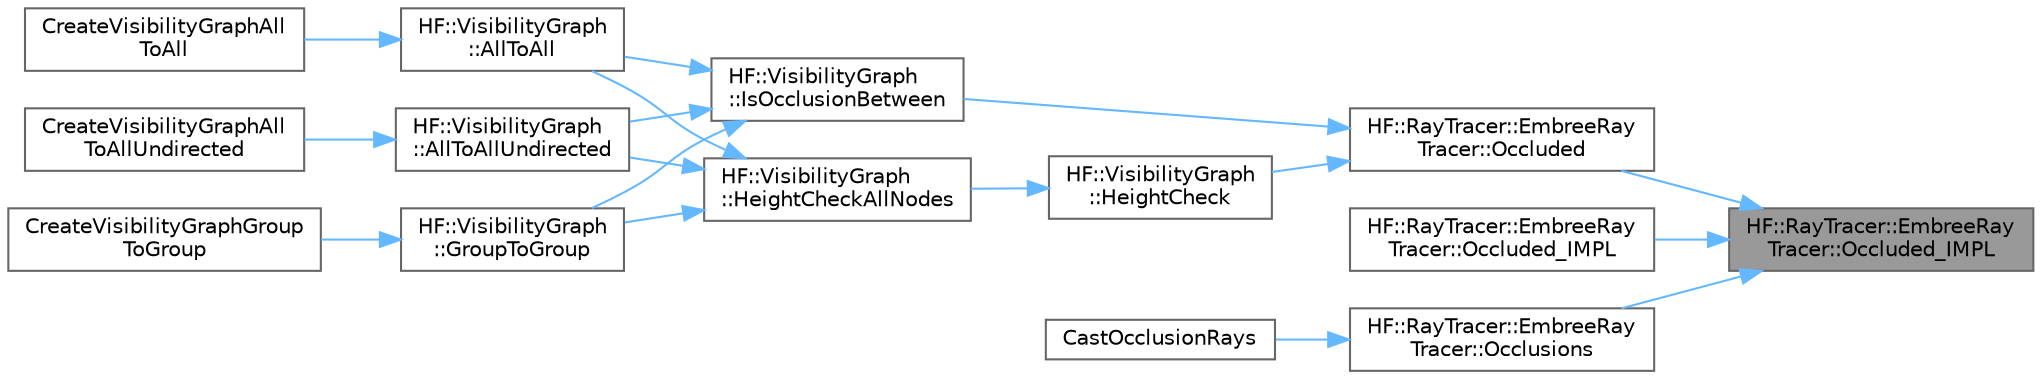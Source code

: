 digraph "HF::RayTracer::EmbreeRayTracer::Occluded_IMPL"
{
 // LATEX_PDF_SIZE
  bgcolor="transparent";
  edge [fontname=Helvetica,fontsize=10,labelfontname=Helvetica,labelfontsize=10];
  node [fontname=Helvetica,fontsize=10,shape=box,height=0.2,width=0.4];
  rankdir="RL";
  Node1 [label="HF::RayTracer::EmbreeRay\lTracer::Occluded_IMPL",height=0.2,width=0.4,color="gray40", fillcolor="grey60", style="filled", fontcolor="black",tooltip="Implementation for fundamental occlusion ray intersection."];
  Node1 -> Node2 [dir="back",color="steelblue1",style="solid"];
  Node2 [label="HF::RayTracer::EmbreeRay\lTracer::Occluded",height=0.2,width=0.4,color="grey40", fillcolor="white", style="filled",URL="$a01411.html#a3a7488f8e41c8a9e3dc9c334047c6457",tooltip="Determine if there is an intersection with any geometry."];
  Node2 -> Node3 [dir="back",color="steelblue1",style="solid"];
  Node3 [label="HF::VisibilityGraph\l::HeightCheck",height=0.2,width=0.4,color="grey40", fillcolor="white", style="filled",URL="$a00467.html#af811d21e4c49275521912df9254bb737",tooltip="Check if Node can be raised by height without clipping into any geometry."];
  Node3 -> Node4 [dir="back",color="steelblue1",style="solid"];
  Node4 [label="HF::VisibilityGraph\l::HeightCheckAllNodes",height=0.2,width=0.4,color="grey40", fillcolor="white", style="filled",URL="$a00467.html#a05b8a83ab27113369c95649470d864b9",tooltip="Obtain the indexes of all nodes that pass the HeightCheck."];
  Node4 -> Node5 [dir="back",color="steelblue1",style="solid"];
  Node5 [label="HF::VisibilityGraph\l::AllToAll",height=0.2,width=0.4,color="grey40", fillcolor="white", style="filled",URL="$a00467.html#a12eb1e4c06400c4625cd22d925927b03",tooltip="Generate a Visibility Graph between every node in a set of nodes in parallel."];
  Node5 -> Node6 [dir="back",color="steelblue1",style="solid"];
  Node6 [label="CreateVisibilityGraphAll\lToAll",height=0.2,width=0.4,color="grey40", fillcolor="white", style="filled",URL="$a00460.html#ga0255e6c4811298e61110adc64c0f8acd",tooltip="Create a new directed visibility graph between all nodes in parameter nodes."];
  Node4 -> Node7 [dir="back",color="steelblue1",style="solid"];
  Node7 [label="HF::VisibilityGraph\l::AllToAllUndirected",height=0.2,width=0.4,color="grey40", fillcolor="white", style="filled",URL="$a00467.html#ab1db87927118f70786a664c3b3cc7905",tooltip="Generate a Visibility Graph with every edge stored twice."];
  Node7 -> Node8 [dir="back",color="steelblue1",style="solid"];
  Node8 [label="CreateVisibilityGraphAll\lToAllUndirected",height=0.2,width=0.4,color="grey40", fillcolor="white", style="filled",URL="$a00460.html#ga9b0664a60bcdf276b0fe0a2023b3d9b8",tooltip="Create a new undirected visibility graph between all nodes in nodes."];
  Node4 -> Node9 [dir="back",color="steelblue1",style="solid"];
  Node9 [label="HF::VisibilityGraph\l::GroupToGroup",height=0.2,width=0.4,color="grey40", fillcolor="white", style="filled",URL="$a00467.html#ae42a5aafdfcc29b6a668355c07602efb",tooltip="Generate a Visibility Graph from a set of nodes to another set of nodes."];
  Node9 -> Node10 [dir="back",color="steelblue1",style="solid"];
  Node10 [label="CreateVisibilityGraphGroup\lToGroup",height=0.2,width=0.4,color="grey40", fillcolor="white", style="filled",URL="$a00460.html#gaf2e404cb696aee3473cac0d1507576d8",tooltip="Create a new visibility graph from the nodes in group_a, into the nodes of group_b."];
  Node2 -> Node11 [dir="back",color="steelblue1",style="solid"];
  Node11 [label="HF::VisibilityGraph\l::IsOcclusionBetween",height=0.2,width=0.4,color="grey40", fillcolor="white", style="filled",URL="$a00467.html#a4d9cf77879eb78075f7f7b0a7e31119a",tooltip="Perform a line of sight check between two nodes."];
  Node11 -> Node5 [dir="back",color="steelblue1",style="solid"];
  Node11 -> Node7 [dir="back",color="steelblue1",style="solid"];
  Node11 -> Node9 [dir="back",color="steelblue1",style="solid"];
  Node1 -> Node12 [dir="back",color="steelblue1",style="solid"];
  Node12 [label="HF::RayTracer::EmbreeRay\lTracer::Occluded_IMPL",height=0.2,width=0.4,color="grey40", fillcolor="white", style="filled",URL="$a01411.html#a7b06460e537c22386fa5a9af2701591a",tooltip="Cast an occlusion ray using arrays as input."];
  Node1 -> Node13 [dir="back",color="steelblue1",style="solid"];
  Node13 [label="HF::RayTracer::EmbreeRay\lTracer::Occlusions",height=0.2,width=0.4,color="grey40", fillcolor="white", style="filled",URL="$a01411.html#af718d171387e217f3c2172f795abfb90",tooltip="Cast multiple occlusion rays in parallel."];
  Node13 -> Node14 [dir="back",color="steelblue1",style="solid"];
  Node14 [label="CastOcclusionRays",height=0.2,width=0.4,color="grey40", fillcolor="white", style="filled",URL="$a00457.html#gad1ec557a577507e2da4dfcb0717ea05c",tooltip="Cast one or more occlusion rays in parallel."];
}

